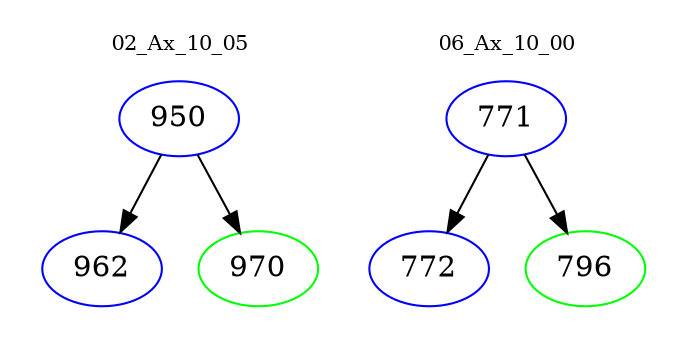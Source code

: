 digraph{
subgraph cluster_0 {
color = white
label = "02_Ax_10_05";
fontsize=10;
T0_950 [label="950", color="blue"]
T0_950 -> T0_962 [color="black"]
T0_962 [label="962", color="blue"]
T0_950 -> T0_970 [color="black"]
T0_970 [label="970", color="green"]
}
subgraph cluster_1 {
color = white
label = "06_Ax_10_00";
fontsize=10;
T1_771 [label="771", color="blue"]
T1_771 -> T1_772 [color="black"]
T1_772 [label="772", color="blue"]
T1_771 -> T1_796 [color="black"]
T1_796 [label="796", color="green"]
}
}

